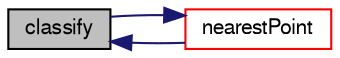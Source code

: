 digraph "classify"
{
  bgcolor="transparent";
  edge [fontname="FreeSans",fontsize="10",labelfontname="FreeSans",labelfontsize="10"];
  node [fontname="FreeSans",fontsize="10",shape=record];
  rankdir="LR";
  Node497 [label="classify",height=0.2,width=0.4,color="black", fillcolor="grey75", style="filled", fontcolor="black"];
  Node497 -> Node498 [dir="back",color="midnightblue",fontsize="10",style="solid",fontname="FreeSans"];
  Node498 [label="nearestPoint",height=0.2,width=0.4,color="red",URL="$a27606.html#ab4bbbc54ae9bec9dd33f2f1c1876af59",tooltip="Return nearest point to p on triangle. "];
  Node498 -> Node497 [dir="back",color="midnightblue",fontsize="10",style="solid",fontname="FreeSans"];
}
